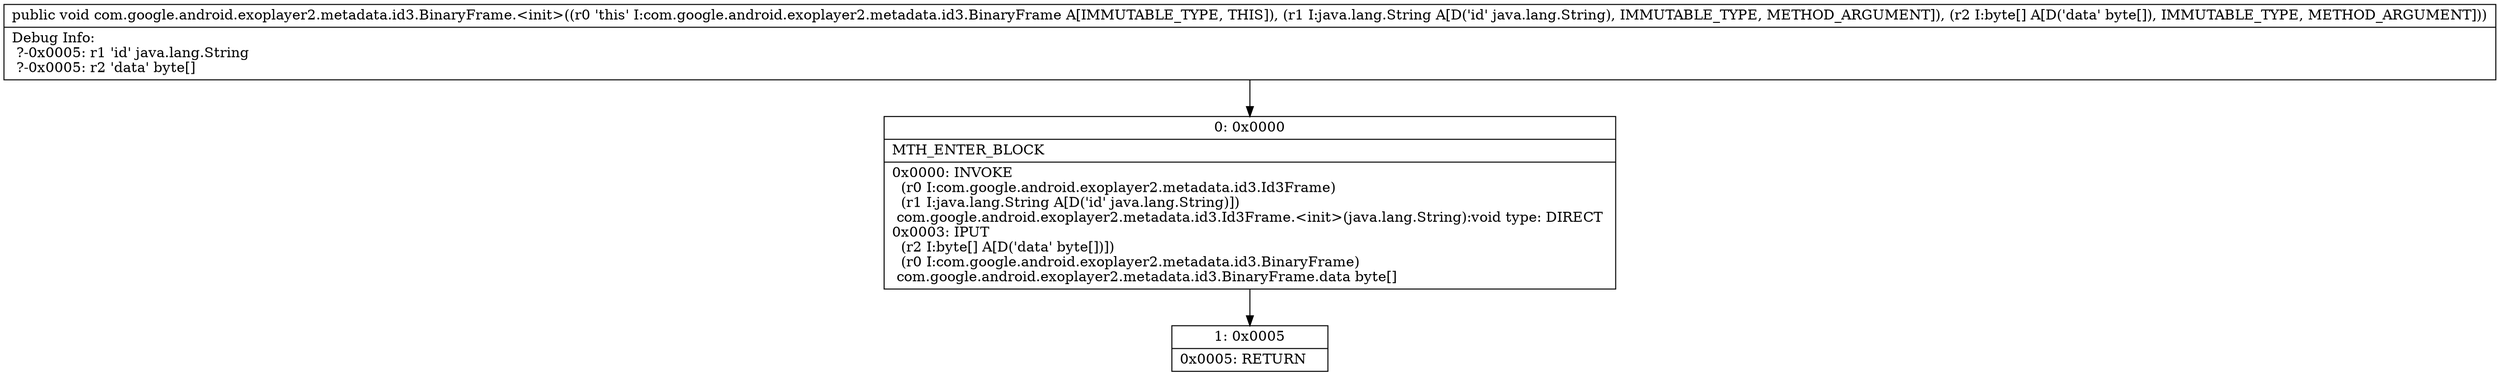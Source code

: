digraph "CFG forcom.google.android.exoplayer2.metadata.id3.BinaryFrame.\<init\>(Ljava\/lang\/String;[B)V" {
Node_0 [shape=record,label="{0\:\ 0x0000|MTH_ENTER_BLOCK\l|0x0000: INVOKE  \l  (r0 I:com.google.android.exoplayer2.metadata.id3.Id3Frame)\l  (r1 I:java.lang.String A[D('id' java.lang.String)])\l com.google.android.exoplayer2.metadata.id3.Id3Frame.\<init\>(java.lang.String):void type: DIRECT \l0x0003: IPUT  \l  (r2 I:byte[] A[D('data' byte[])])\l  (r0 I:com.google.android.exoplayer2.metadata.id3.BinaryFrame)\l com.google.android.exoplayer2.metadata.id3.BinaryFrame.data byte[] \l}"];
Node_1 [shape=record,label="{1\:\ 0x0005|0x0005: RETURN   \l}"];
MethodNode[shape=record,label="{public void com.google.android.exoplayer2.metadata.id3.BinaryFrame.\<init\>((r0 'this' I:com.google.android.exoplayer2.metadata.id3.BinaryFrame A[IMMUTABLE_TYPE, THIS]), (r1 I:java.lang.String A[D('id' java.lang.String), IMMUTABLE_TYPE, METHOD_ARGUMENT]), (r2 I:byte[] A[D('data' byte[]), IMMUTABLE_TYPE, METHOD_ARGUMENT]))  | Debug Info:\l  ?\-0x0005: r1 'id' java.lang.String\l  ?\-0x0005: r2 'data' byte[]\l}"];
MethodNode -> Node_0;
Node_0 -> Node_1;
}

